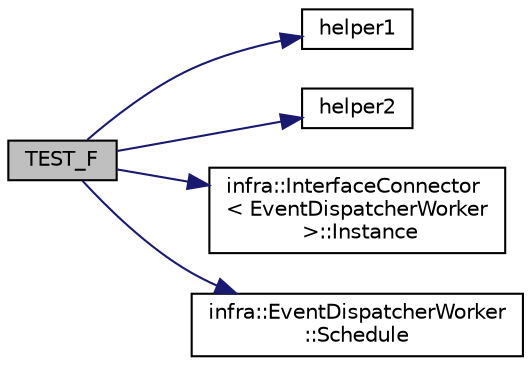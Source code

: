 digraph "TEST_F"
{
 // INTERACTIVE_SVG=YES
  edge [fontname="Helvetica",fontsize="10",labelfontname="Helvetica",labelfontsize="10"];
  node [fontname="Helvetica",fontsize="10",shape=record];
  rankdir="LR";
  Node16 [label="TEST_F",height=0.2,width=0.4,color="black", fillcolor="grey75", style="filled", fontcolor="black"];
  Node16 -> Node17 [color="midnightblue",fontsize="10",style="solid",fontname="Helvetica"];
  Node17 [label="helper1",height=0.2,width=0.4,color="black", fillcolor="white", style="filled",URL="$d9/da7/_test_event_handler_8cpp.html#a9524565fc9e89ba1dc5f5997cf975d72"];
  Node16 -> Node18 [color="midnightblue",fontsize="10",style="solid",fontname="Helvetica"];
  Node18 [label="helper2",height=0.2,width=0.4,color="black", fillcolor="white", style="filled",URL="$d9/da7/_test_event_handler_8cpp.html#afcc6d21e19153c87cae926f9c81a15a8"];
  Node16 -> Node19 [color="midnightblue",fontsize="10",style="solid",fontname="Helvetica"];
  Node19 [label="infra::InterfaceConnector\l\< EventDispatcherWorker\l \>::Instance",height=0.2,width=0.4,color="black", fillcolor="white", style="filled",URL="$d3/d0e/classinfra_1_1_interface_connector.html#aed1d9e952d3d0dfa68e59ee4e868b380"];
  Node16 -> Node20 [color="midnightblue",fontsize="10",style="solid",fontname="Helvetica"];
  Node20 [label="infra::EventDispatcherWorker\l::Schedule",height=0.2,width=0.4,color="black", fillcolor="white", style="filled",URL="$d7/d34/classinfra_1_1_event_dispatcher_worker.html#a5922b8fd5101b15f20b639fcd11fa272"];
}
